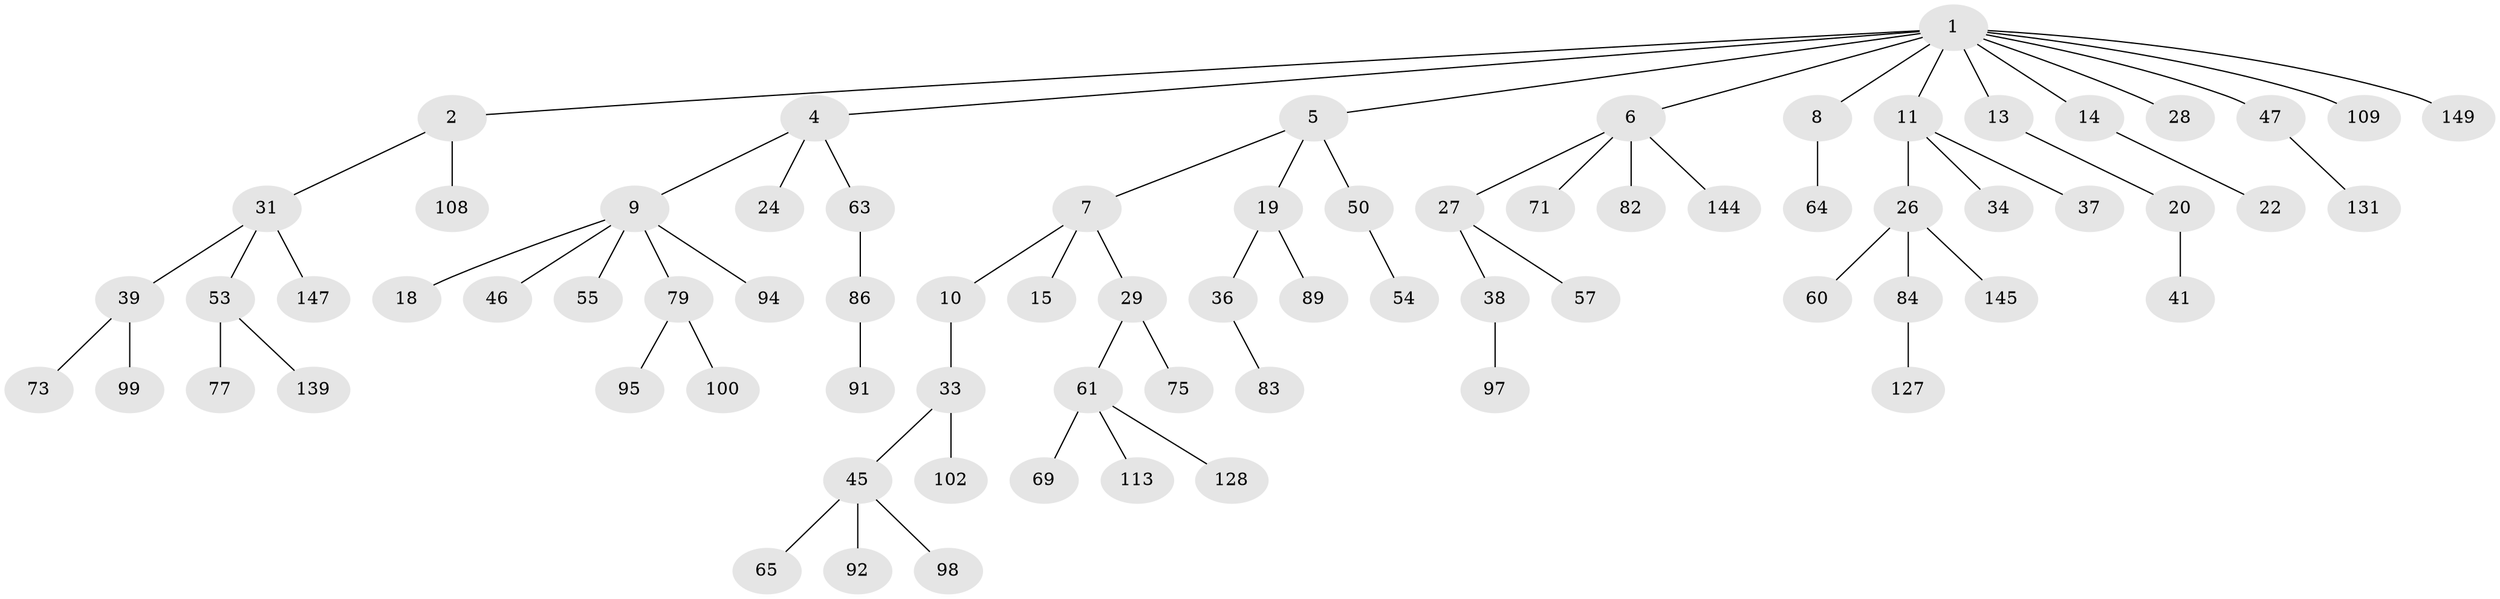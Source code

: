 // original degree distribution, {6: 0.013422818791946308, 3: 0.1476510067114094, 8: 0.006711409395973154, 4: 0.0738255033557047, 5: 0.03355704697986577, 2: 0.2214765100671141, 1: 0.5033557046979866}
// Generated by graph-tools (version 1.1) at 2025/15/03/09/25 04:15:36]
// undirected, 74 vertices, 73 edges
graph export_dot {
graph [start="1"]
  node [color=gray90,style=filled];
  1 [super="+3"];
  2;
  4;
  5;
  6 [super="+58+51"];
  7;
  8 [super="+67"];
  9 [super="+25+16"];
  10 [super="+52+23"];
  11 [super="+134+12+21"];
  13 [super="+81"];
  14 [super="+129"];
  15;
  18 [super="+110"];
  19 [super="+32"];
  20;
  22 [super="+87"];
  24 [super="+44+118+62"];
  26;
  27;
  28;
  29;
  31;
  33 [super="+40"];
  34 [super="+66"];
  36 [super="+101"];
  37;
  38 [super="+70"];
  39 [super="+72+90+68+96"];
  41 [super="+115"];
  45;
  46;
  47;
  50 [super="+119"];
  53;
  54 [super="+112"];
  55;
  57;
  60;
  61;
  63 [super="+122"];
  64;
  65;
  69;
  71 [super="+141"];
  73;
  75;
  77;
  79 [super="+136+103+80"];
  82;
  83;
  84;
  86;
  89;
  91;
  92;
  94;
  95;
  97;
  98;
  99;
  100;
  102;
  108;
  109;
  113;
  127;
  128;
  131;
  139;
  144;
  145;
  147;
  149;
  1 -- 2;
  1 -- 5;
  1 -- 6;
  1 -- 28;
  1 -- 47;
  1 -- 4;
  1 -- 8;
  1 -- 11;
  1 -- 13;
  1 -- 14;
  1 -- 109;
  1 -- 149;
  2 -- 31;
  2 -- 108;
  4 -- 9;
  4 -- 24;
  4 -- 63;
  5 -- 7;
  5 -- 19;
  5 -- 50;
  6 -- 27;
  6 -- 71;
  6 -- 144;
  6 -- 82;
  7 -- 10;
  7 -- 15;
  7 -- 29;
  8 -- 64;
  9 -- 18;
  9 -- 46;
  9 -- 55;
  9 -- 94;
  9 -- 79;
  10 -- 33;
  11 -- 26;
  11 -- 34;
  11 -- 37;
  13 -- 20;
  14 -- 22;
  19 -- 89;
  19 -- 36;
  20 -- 41;
  26 -- 60;
  26 -- 84;
  26 -- 145;
  27 -- 38;
  27 -- 57;
  29 -- 61;
  29 -- 75;
  31 -- 39;
  31 -- 53;
  31 -- 147;
  33 -- 102;
  33 -- 45;
  36 -- 83;
  38 -- 97;
  39 -- 73;
  39 -- 99;
  45 -- 65;
  45 -- 92;
  45 -- 98;
  47 -- 131;
  50 -- 54;
  53 -- 77;
  53 -- 139;
  61 -- 69;
  61 -- 113;
  61 -- 128;
  63 -- 86;
  79 -- 95;
  79 -- 100;
  84 -- 127;
  86 -- 91;
}
